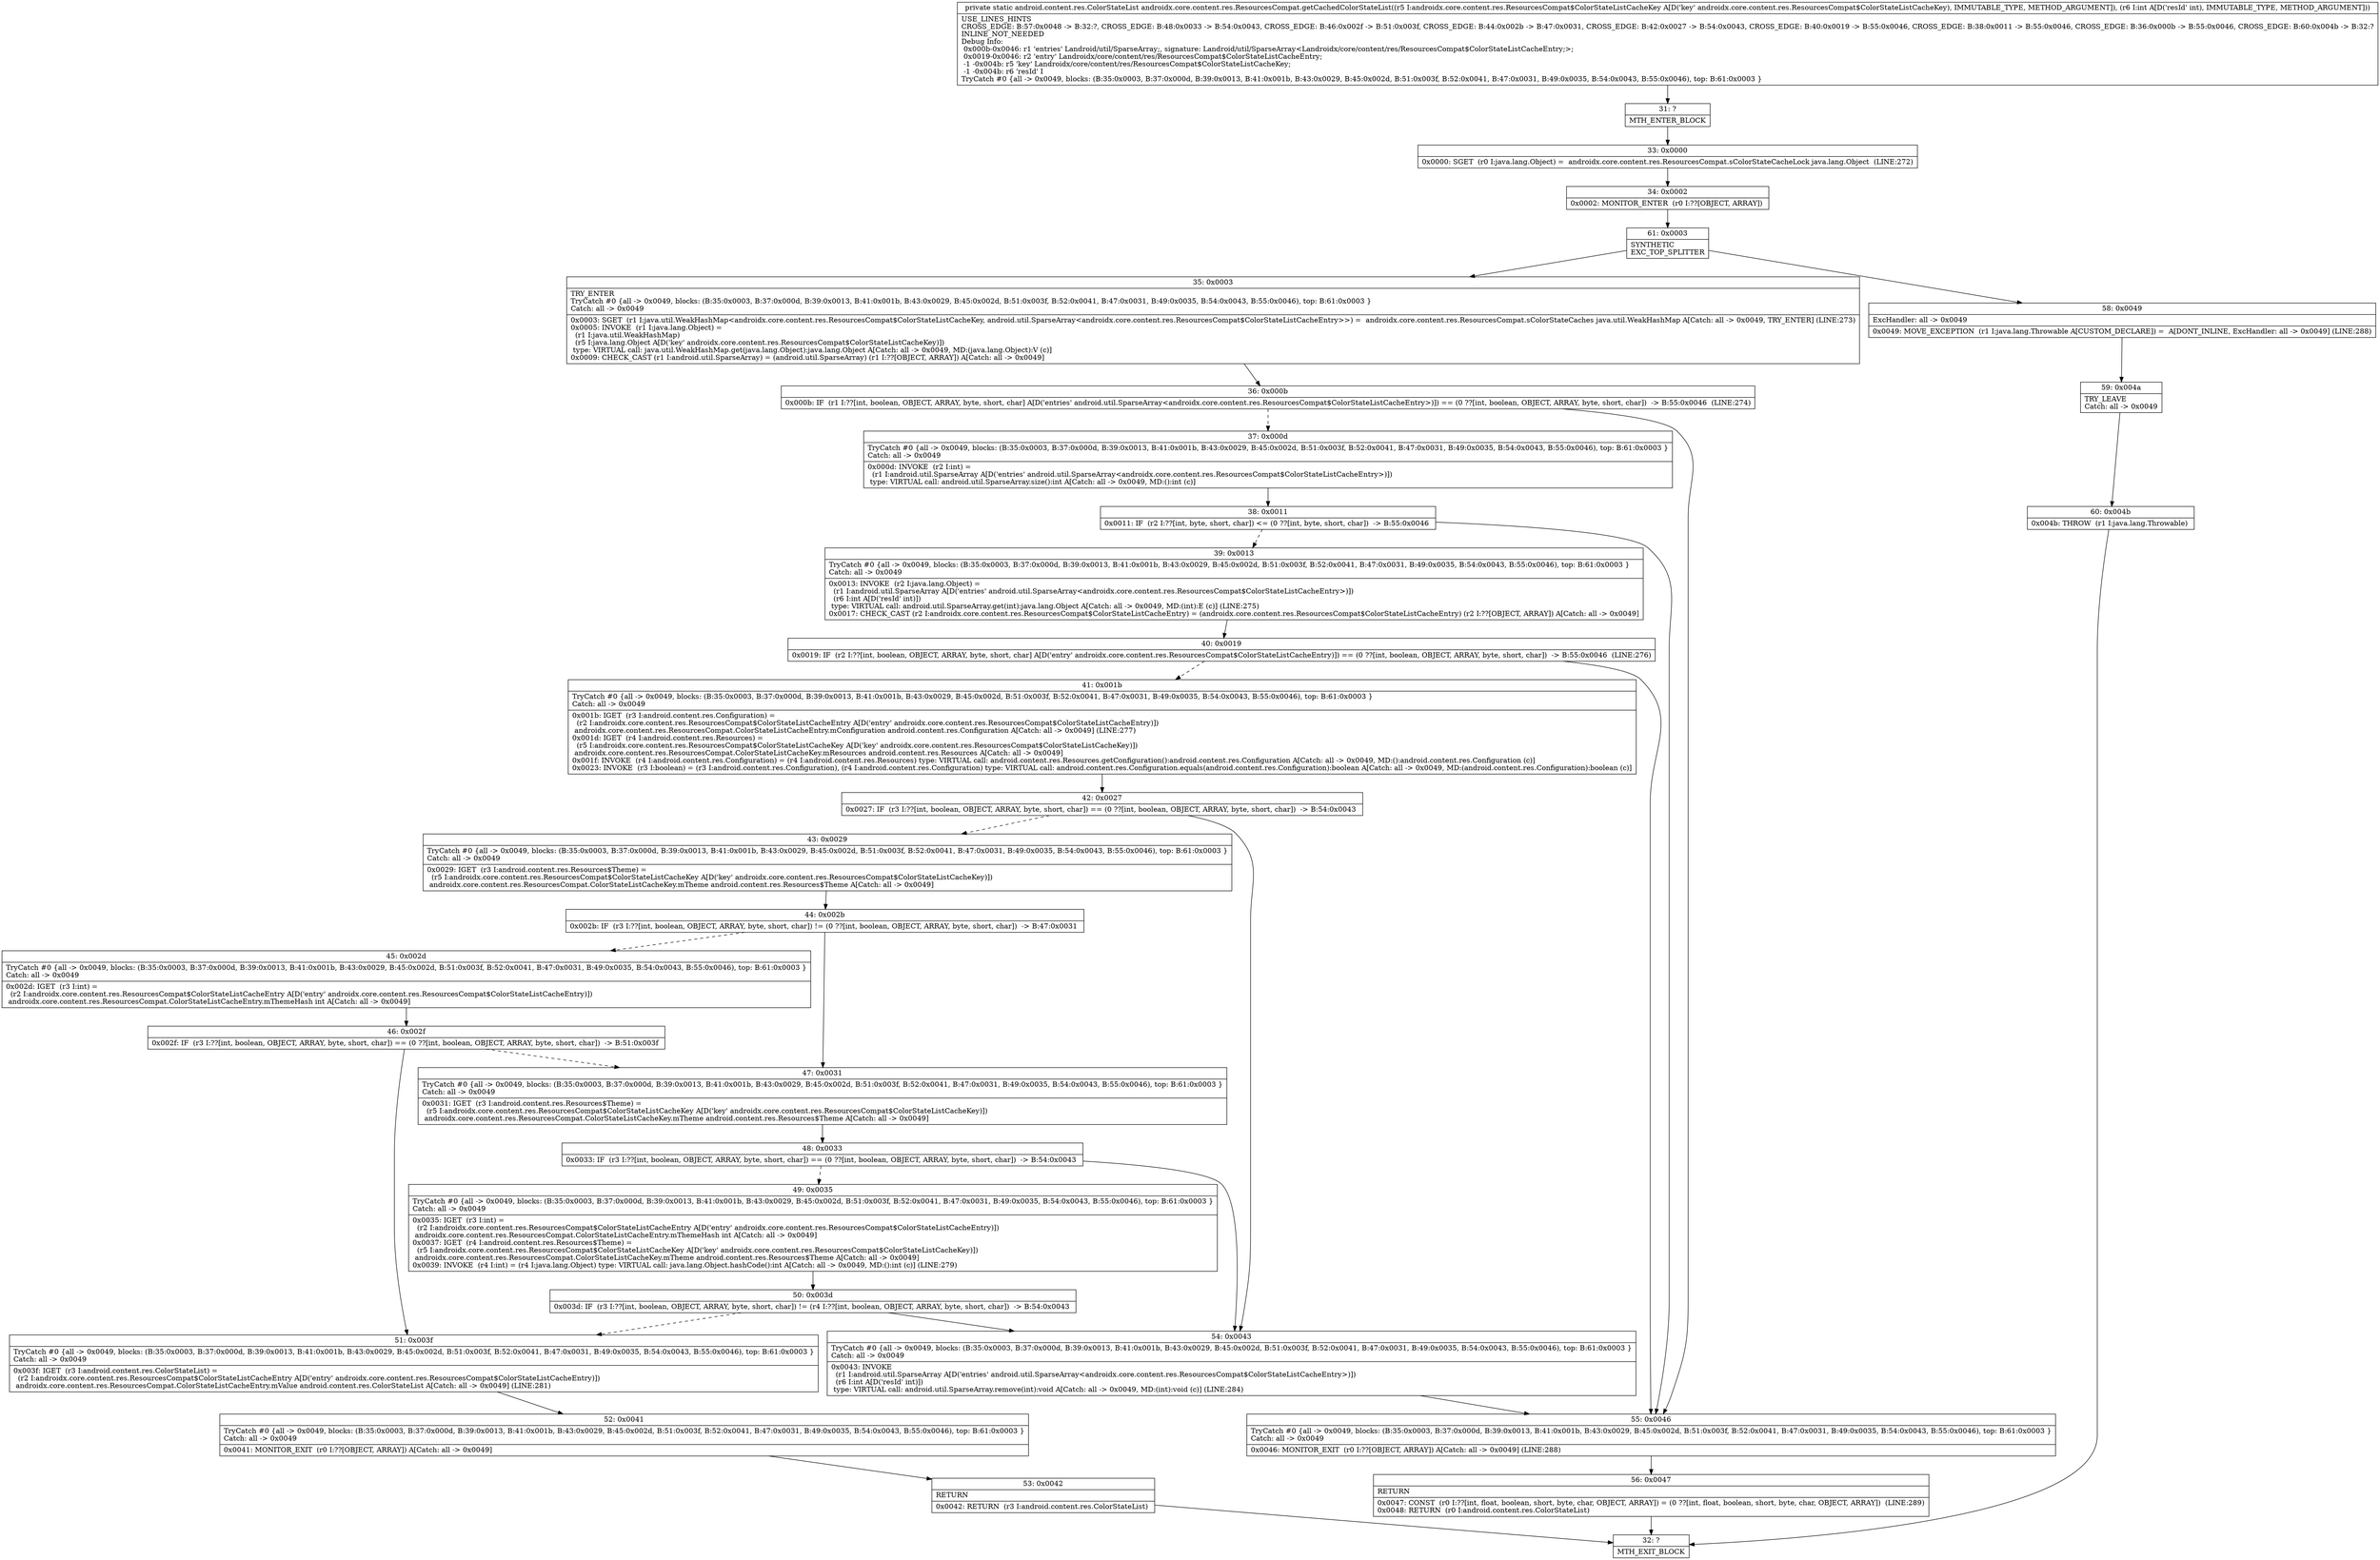 digraph "CFG forandroidx.core.content.res.ResourcesCompat.getCachedColorStateList(Landroidx\/core\/content\/res\/ResourcesCompat$ColorStateListCacheKey;I)Landroid\/content\/res\/ColorStateList;" {
Node_31 [shape=record,label="{31\:\ ?|MTH_ENTER_BLOCK\l}"];
Node_33 [shape=record,label="{33\:\ 0x0000|0x0000: SGET  (r0 I:java.lang.Object) =  androidx.core.content.res.ResourcesCompat.sColorStateCacheLock java.lang.Object  (LINE:272)\l}"];
Node_34 [shape=record,label="{34\:\ 0x0002|0x0002: MONITOR_ENTER  (r0 I:??[OBJECT, ARRAY]) \l}"];
Node_61 [shape=record,label="{61\:\ 0x0003|SYNTHETIC\lEXC_TOP_SPLITTER\l}"];
Node_35 [shape=record,label="{35\:\ 0x0003|TRY_ENTER\lTryCatch #0 \{all \-\> 0x0049, blocks: (B:35:0x0003, B:37:0x000d, B:39:0x0013, B:41:0x001b, B:43:0x0029, B:45:0x002d, B:51:0x003f, B:52:0x0041, B:47:0x0031, B:49:0x0035, B:54:0x0043, B:55:0x0046), top: B:61:0x0003 \}\lCatch: all \-\> 0x0049\l|0x0003: SGET  (r1 I:java.util.WeakHashMap\<androidx.core.content.res.ResourcesCompat$ColorStateListCacheKey, android.util.SparseArray\<androidx.core.content.res.ResourcesCompat$ColorStateListCacheEntry\>\>) =  androidx.core.content.res.ResourcesCompat.sColorStateCaches java.util.WeakHashMap A[Catch: all \-\> 0x0049, TRY_ENTER] (LINE:273)\l0x0005: INVOKE  (r1 I:java.lang.Object) = \l  (r1 I:java.util.WeakHashMap)\l  (r5 I:java.lang.Object A[D('key' androidx.core.content.res.ResourcesCompat$ColorStateListCacheKey)])\l type: VIRTUAL call: java.util.WeakHashMap.get(java.lang.Object):java.lang.Object A[Catch: all \-\> 0x0049, MD:(java.lang.Object):V (c)]\l0x0009: CHECK_CAST (r1 I:android.util.SparseArray) = (android.util.SparseArray) (r1 I:??[OBJECT, ARRAY]) A[Catch: all \-\> 0x0049]\l}"];
Node_36 [shape=record,label="{36\:\ 0x000b|0x000b: IF  (r1 I:??[int, boolean, OBJECT, ARRAY, byte, short, char] A[D('entries' android.util.SparseArray\<androidx.core.content.res.ResourcesCompat$ColorStateListCacheEntry\>)]) == (0 ??[int, boolean, OBJECT, ARRAY, byte, short, char])  \-\> B:55:0x0046  (LINE:274)\l}"];
Node_37 [shape=record,label="{37\:\ 0x000d|TryCatch #0 \{all \-\> 0x0049, blocks: (B:35:0x0003, B:37:0x000d, B:39:0x0013, B:41:0x001b, B:43:0x0029, B:45:0x002d, B:51:0x003f, B:52:0x0041, B:47:0x0031, B:49:0x0035, B:54:0x0043, B:55:0x0046), top: B:61:0x0003 \}\lCatch: all \-\> 0x0049\l|0x000d: INVOKE  (r2 I:int) = \l  (r1 I:android.util.SparseArray A[D('entries' android.util.SparseArray\<androidx.core.content.res.ResourcesCompat$ColorStateListCacheEntry\>)])\l type: VIRTUAL call: android.util.SparseArray.size():int A[Catch: all \-\> 0x0049, MD:():int (c)]\l}"];
Node_38 [shape=record,label="{38\:\ 0x0011|0x0011: IF  (r2 I:??[int, byte, short, char]) \<= (0 ??[int, byte, short, char])  \-\> B:55:0x0046 \l}"];
Node_39 [shape=record,label="{39\:\ 0x0013|TryCatch #0 \{all \-\> 0x0049, blocks: (B:35:0x0003, B:37:0x000d, B:39:0x0013, B:41:0x001b, B:43:0x0029, B:45:0x002d, B:51:0x003f, B:52:0x0041, B:47:0x0031, B:49:0x0035, B:54:0x0043, B:55:0x0046), top: B:61:0x0003 \}\lCatch: all \-\> 0x0049\l|0x0013: INVOKE  (r2 I:java.lang.Object) = \l  (r1 I:android.util.SparseArray A[D('entries' android.util.SparseArray\<androidx.core.content.res.ResourcesCompat$ColorStateListCacheEntry\>)])\l  (r6 I:int A[D('resId' int)])\l type: VIRTUAL call: android.util.SparseArray.get(int):java.lang.Object A[Catch: all \-\> 0x0049, MD:(int):E (c)] (LINE:275)\l0x0017: CHECK_CAST (r2 I:androidx.core.content.res.ResourcesCompat$ColorStateListCacheEntry) = (androidx.core.content.res.ResourcesCompat$ColorStateListCacheEntry) (r2 I:??[OBJECT, ARRAY]) A[Catch: all \-\> 0x0049]\l}"];
Node_40 [shape=record,label="{40\:\ 0x0019|0x0019: IF  (r2 I:??[int, boolean, OBJECT, ARRAY, byte, short, char] A[D('entry' androidx.core.content.res.ResourcesCompat$ColorStateListCacheEntry)]) == (0 ??[int, boolean, OBJECT, ARRAY, byte, short, char])  \-\> B:55:0x0046  (LINE:276)\l}"];
Node_41 [shape=record,label="{41\:\ 0x001b|TryCatch #0 \{all \-\> 0x0049, blocks: (B:35:0x0003, B:37:0x000d, B:39:0x0013, B:41:0x001b, B:43:0x0029, B:45:0x002d, B:51:0x003f, B:52:0x0041, B:47:0x0031, B:49:0x0035, B:54:0x0043, B:55:0x0046), top: B:61:0x0003 \}\lCatch: all \-\> 0x0049\l|0x001b: IGET  (r3 I:android.content.res.Configuration) = \l  (r2 I:androidx.core.content.res.ResourcesCompat$ColorStateListCacheEntry A[D('entry' androidx.core.content.res.ResourcesCompat$ColorStateListCacheEntry)])\l androidx.core.content.res.ResourcesCompat.ColorStateListCacheEntry.mConfiguration android.content.res.Configuration A[Catch: all \-\> 0x0049] (LINE:277)\l0x001d: IGET  (r4 I:android.content.res.Resources) = \l  (r5 I:androidx.core.content.res.ResourcesCompat$ColorStateListCacheKey A[D('key' androidx.core.content.res.ResourcesCompat$ColorStateListCacheKey)])\l androidx.core.content.res.ResourcesCompat.ColorStateListCacheKey.mResources android.content.res.Resources A[Catch: all \-\> 0x0049]\l0x001f: INVOKE  (r4 I:android.content.res.Configuration) = (r4 I:android.content.res.Resources) type: VIRTUAL call: android.content.res.Resources.getConfiguration():android.content.res.Configuration A[Catch: all \-\> 0x0049, MD:():android.content.res.Configuration (c)]\l0x0023: INVOKE  (r3 I:boolean) = (r3 I:android.content.res.Configuration), (r4 I:android.content.res.Configuration) type: VIRTUAL call: android.content.res.Configuration.equals(android.content.res.Configuration):boolean A[Catch: all \-\> 0x0049, MD:(android.content.res.Configuration):boolean (c)]\l}"];
Node_42 [shape=record,label="{42\:\ 0x0027|0x0027: IF  (r3 I:??[int, boolean, OBJECT, ARRAY, byte, short, char]) == (0 ??[int, boolean, OBJECT, ARRAY, byte, short, char])  \-\> B:54:0x0043 \l}"];
Node_43 [shape=record,label="{43\:\ 0x0029|TryCatch #0 \{all \-\> 0x0049, blocks: (B:35:0x0003, B:37:0x000d, B:39:0x0013, B:41:0x001b, B:43:0x0029, B:45:0x002d, B:51:0x003f, B:52:0x0041, B:47:0x0031, B:49:0x0035, B:54:0x0043, B:55:0x0046), top: B:61:0x0003 \}\lCatch: all \-\> 0x0049\l|0x0029: IGET  (r3 I:android.content.res.Resources$Theme) = \l  (r5 I:androidx.core.content.res.ResourcesCompat$ColorStateListCacheKey A[D('key' androidx.core.content.res.ResourcesCompat$ColorStateListCacheKey)])\l androidx.core.content.res.ResourcesCompat.ColorStateListCacheKey.mTheme android.content.res.Resources$Theme A[Catch: all \-\> 0x0049]\l}"];
Node_44 [shape=record,label="{44\:\ 0x002b|0x002b: IF  (r3 I:??[int, boolean, OBJECT, ARRAY, byte, short, char]) != (0 ??[int, boolean, OBJECT, ARRAY, byte, short, char])  \-\> B:47:0x0031 \l}"];
Node_45 [shape=record,label="{45\:\ 0x002d|TryCatch #0 \{all \-\> 0x0049, blocks: (B:35:0x0003, B:37:0x000d, B:39:0x0013, B:41:0x001b, B:43:0x0029, B:45:0x002d, B:51:0x003f, B:52:0x0041, B:47:0x0031, B:49:0x0035, B:54:0x0043, B:55:0x0046), top: B:61:0x0003 \}\lCatch: all \-\> 0x0049\l|0x002d: IGET  (r3 I:int) = \l  (r2 I:androidx.core.content.res.ResourcesCompat$ColorStateListCacheEntry A[D('entry' androidx.core.content.res.ResourcesCompat$ColorStateListCacheEntry)])\l androidx.core.content.res.ResourcesCompat.ColorStateListCacheEntry.mThemeHash int A[Catch: all \-\> 0x0049]\l}"];
Node_46 [shape=record,label="{46\:\ 0x002f|0x002f: IF  (r3 I:??[int, boolean, OBJECT, ARRAY, byte, short, char]) == (0 ??[int, boolean, OBJECT, ARRAY, byte, short, char])  \-\> B:51:0x003f \l}"];
Node_51 [shape=record,label="{51\:\ 0x003f|TryCatch #0 \{all \-\> 0x0049, blocks: (B:35:0x0003, B:37:0x000d, B:39:0x0013, B:41:0x001b, B:43:0x0029, B:45:0x002d, B:51:0x003f, B:52:0x0041, B:47:0x0031, B:49:0x0035, B:54:0x0043, B:55:0x0046), top: B:61:0x0003 \}\lCatch: all \-\> 0x0049\l|0x003f: IGET  (r3 I:android.content.res.ColorStateList) = \l  (r2 I:androidx.core.content.res.ResourcesCompat$ColorStateListCacheEntry A[D('entry' androidx.core.content.res.ResourcesCompat$ColorStateListCacheEntry)])\l androidx.core.content.res.ResourcesCompat.ColorStateListCacheEntry.mValue android.content.res.ColorStateList A[Catch: all \-\> 0x0049] (LINE:281)\l}"];
Node_52 [shape=record,label="{52\:\ 0x0041|TryCatch #0 \{all \-\> 0x0049, blocks: (B:35:0x0003, B:37:0x000d, B:39:0x0013, B:41:0x001b, B:43:0x0029, B:45:0x002d, B:51:0x003f, B:52:0x0041, B:47:0x0031, B:49:0x0035, B:54:0x0043, B:55:0x0046), top: B:61:0x0003 \}\lCatch: all \-\> 0x0049\l|0x0041: MONITOR_EXIT  (r0 I:??[OBJECT, ARRAY]) A[Catch: all \-\> 0x0049]\l}"];
Node_53 [shape=record,label="{53\:\ 0x0042|RETURN\l|0x0042: RETURN  (r3 I:android.content.res.ColorStateList) \l}"];
Node_32 [shape=record,label="{32\:\ ?|MTH_EXIT_BLOCK\l}"];
Node_47 [shape=record,label="{47\:\ 0x0031|TryCatch #0 \{all \-\> 0x0049, blocks: (B:35:0x0003, B:37:0x000d, B:39:0x0013, B:41:0x001b, B:43:0x0029, B:45:0x002d, B:51:0x003f, B:52:0x0041, B:47:0x0031, B:49:0x0035, B:54:0x0043, B:55:0x0046), top: B:61:0x0003 \}\lCatch: all \-\> 0x0049\l|0x0031: IGET  (r3 I:android.content.res.Resources$Theme) = \l  (r5 I:androidx.core.content.res.ResourcesCompat$ColorStateListCacheKey A[D('key' androidx.core.content.res.ResourcesCompat$ColorStateListCacheKey)])\l androidx.core.content.res.ResourcesCompat.ColorStateListCacheKey.mTheme android.content.res.Resources$Theme A[Catch: all \-\> 0x0049]\l}"];
Node_48 [shape=record,label="{48\:\ 0x0033|0x0033: IF  (r3 I:??[int, boolean, OBJECT, ARRAY, byte, short, char]) == (0 ??[int, boolean, OBJECT, ARRAY, byte, short, char])  \-\> B:54:0x0043 \l}"];
Node_49 [shape=record,label="{49\:\ 0x0035|TryCatch #0 \{all \-\> 0x0049, blocks: (B:35:0x0003, B:37:0x000d, B:39:0x0013, B:41:0x001b, B:43:0x0029, B:45:0x002d, B:51:0x003f, B:52:0x0041, B:47:0x0031, B:49:0x0035, B:54:0x0043, B:55:0x0046), top: B:61:0x0003 \}\lCatch: all \-\> 0x0049\l|0x0035: IGET  (r3 I:int) = \l  (r2 I:androidx.core.content.res.ResourcesCompat$ColorStateListCacheEntry A[D('entry' androidx.core.content.res.ResourcesCompat$ColorStateListCacheEntry)])\l androidx.core.content.res.ResourcesCompat.ColorStateListCacheEntry.mThemeHash int A[Catch: all \-\> 0x0049]\l0x0037: IGET  (r4 I:android.content.res.Resources$Theme) = \l  (r5 I:androidx.core.content.res.ResourcesCompat$ColorStateListCacheKey A[D('key' androidx.core.content.res.ResourcesCompat$ColorStateListCacheKey)])\l androidx.core.content.res.ResourcesCompat.ColorStateListCacheKey.mTheme android.content.res.Resources$Theme A[Catch: all \-\> 0x0049]\l0x0039: INVOKE  (r4 I:int) = (r4 I:java.lang.Object) type: VIRTUAL call: java.lang.Object.hashCode():int A[Catch: all \-\> 0x0049, MD:():int (c)] (LINE:279)\l}"];
Node_50 [shape=record,label="{50\:\ 0x003d|0x003d: IF  (r3 I:??[int, boolean, OBJECT, ARRAY, byte, short, char]) != (r4 I:??[int, boolean, OBJECT, ARRAY, byte, short, char])  \-\> B:54:0x0043 \l}"];
Node_54 [shape=record,label="{54\:\ 0x0043|TryCatch #0 \{all \-\> 0x0049, blocks: (B:35:0x0003, B:37:0x000d, B:39:0x0013, B:41:0x001b, B:43:0x0029, B:45:0x002d, B:51:0x003f, B:52:0x0041, B:47:0x0031, B:49:0x0035, B:54:0x0043, B:55:0x0046), top: B:61:0x0003 \}\lCatch: all \-\> 0x0049\l|0x0043: INVOKE  \l  (r1 I:android.util.SparseArray A[D('entries' android.util.SparseArray\<androidx.core.content.res.ResourcesCompat$ColorStateListCacheEntry\>)])\l  (r6 I:int A[D('resId' int)])\l type: VIRTUAL call: android.util.SparseArray.remove(int):void A[Catch: all \-\> 0x0049, MD:(int):void (c)] (LINE:284)\l}"];
Node_55 [shape=record,label="{55\:\ 0x0046|TryCatch #0 \{all \-\> 0x0049, blocks: (B:35:0x0003, B:37:0x000d, B:39:0x0013, B:41:0x001b, B:43:0x0029, B:45:0x002d, B:51:0x003f, B:52:0x0041, B:47:0x0031, B:49:0x0035, B:54:0x0043, B:55:0x0046), top: B:61:0x0003 \}\lCatch: all \-\> 0x0049\l|0x0046: MONITOR_EXIT  (r0 I:??[OBJECT, ARRAY]) A[Catch: all \-\> 0x0049] (LINE:288)\l}"];
Node_56 [shape=record,label="{56\:\ 0x0047|RETURN\l|0x0047: CONST  (r0 I:??[int, float, boolean, short, byte, char, OBJECT, ARRAY]) = (0 ??[int, float, boolean, short, byte, char, OBJECT, ARRAY])  (LINE:289)\l0x0048: RETURN  (r0 I:android.content.res.ColorStateList) \l}"];
Node_58 [shape=record,label="{58\:\ 0x0049|ExcHandler: all \-\> 0x0049\l|0x0049: MOVE_EXCEPTION  (r1 I:java.lang.Throwable A[CUSTOM_DECLARE]) =  A[DONT_INLINE, ExcHandler: all \-\> 0x0049] (LINE:288)\l}"];
Node_59 [shape=record,label="{59\:\ 0x004a|TRY_LEAVE\lCatch: all \-\> 0x0049\l}"];
Node_60 [shape=record,label="{60\:\ 0x004b|0x004b: THROW  (r1 I:java.lang.Throwable) \l}"];
MethodNode[shape=record,label="{private static android.content.res.ColorStateList androidx.core.content.res.ResourcesCompat.getCachedColorStateList((r5 I:androidx.core.content.res.ResourcesCompat$ColorStateListCacheKey A[D('key' androidx.core.content.res.ResourcesCompat$ColorStateListCacheKey), IMMUTABLE_TYPE, METHOD_ARGUMENT]), (r6 I:int A[D('resId' int), IMMUTABLE_TYPE, METHOD_ARGUMENT]))  | USE_LINES_HINTS\lCROSS_EDGE: B:57:0x0048 \-\> B:32:?, CROSS_EDGE: B:48:0x0033 \-\> B:54:0x0043, CROSS_EDGE: B:46:0x002f \-\> B:51:0x003f, CROSS_EDGE: B:44:0x002b \-\> B:47:0x0031, CROSS_EDGE: B:42:0x0027 \-\> B:54:0x0043, CROSS_EDGE: B:40:0x0019 \-\> B:55:0x0046, CROSS_EDGE: B:38:0x0011 \-\> B:55:0x0046, CROSS_EDGE: B:36:0x000b \-\> B:55:0x0046, CROSS_EDGE: B:60:0x004b \-\> B:32:?\lINLINE_NOT_NEEDED\lDebug Info:\l  0x000b\-0x0046: r1 'entries' Landroid\/util\/SparseArray;, signature: Landroid\/util\/SparseArray\<Landroidx\/core\/content\/res\/ResourcesCompat$ColorStateListCacheEntry;\>;\l  0x0019\-0x0046: r2 'entry' Landroidx\/core\/content\/res\/ResourcesCompat$ColorStateListCacheEntry;\l  \-1 \-0x004b: r5 'key' Landroidx\/core\/content\/res\/ResourcesCompat$ColorStateListCacheKey;\l  \-1 \-0x004b: r6 'resId' I\lTryCatch #0 \{all \-\> 0x0049, blocks: (B:35:0x0003, B:37:0x000d, B:39:0x0013, B:41:0x001b, B:43:0x0029, B:45:0x002d, B:51:0x003f, B:52:0x0041, B:47:0x0031, B:49:0x0035, B:54:0x0043, B:55:0x0046), top: B:61:0x0003 \}\l}"];
MethodNode -> Node_31;Node_31 -> Node_33;
Node_33 -> Node_34;
Node_34 -> Node_61;
Node_61 -> Node_35;
Node_61 -> Node_58;
Node_35 -> Node_36;
Node_36 -> Node_37[style=dashed];
Node_36 -> Node_55;
Node_37 -> Node_38;
Node_38 -> Node_39[style=dashed];
Node_38 -> Node_55;
Node_39 -> Node_40;
Node_40 -> Node_41[style=dashed];
Node_40 -> Node_55;
Node_41 -> Node_42;
Node_42 -> Node_43[style=dashed];
Node_42 -> Node_54;
Node_43 -> Node_44;
Node_44 -> Node_45[style=dashed];
Node_44 -> Node_47;
Node_45 -> Node_46;
Node_46 -> Node_47[style=dashed];
Node_46 -> Node_51;
Node_51 -> Node_52;
Node_52 -> Node_53;
Node_53 -> Node_32;
Node_47 -> Node_48;
Node_48 -> Node_49[style=dashed];
Node_48 -> Node_54;
Node_49 -> Node_50;
Node_50 -> Node_51[style=dashed];
Node_50 -> Node_54;
Node_54 -> Node_55;
Node_55 -> Node_56;
Node_56 -> Node_32;
Node_58 -> Node_59;
Node_59 -> Node_60;
Node_60 -> Node_32;
}

